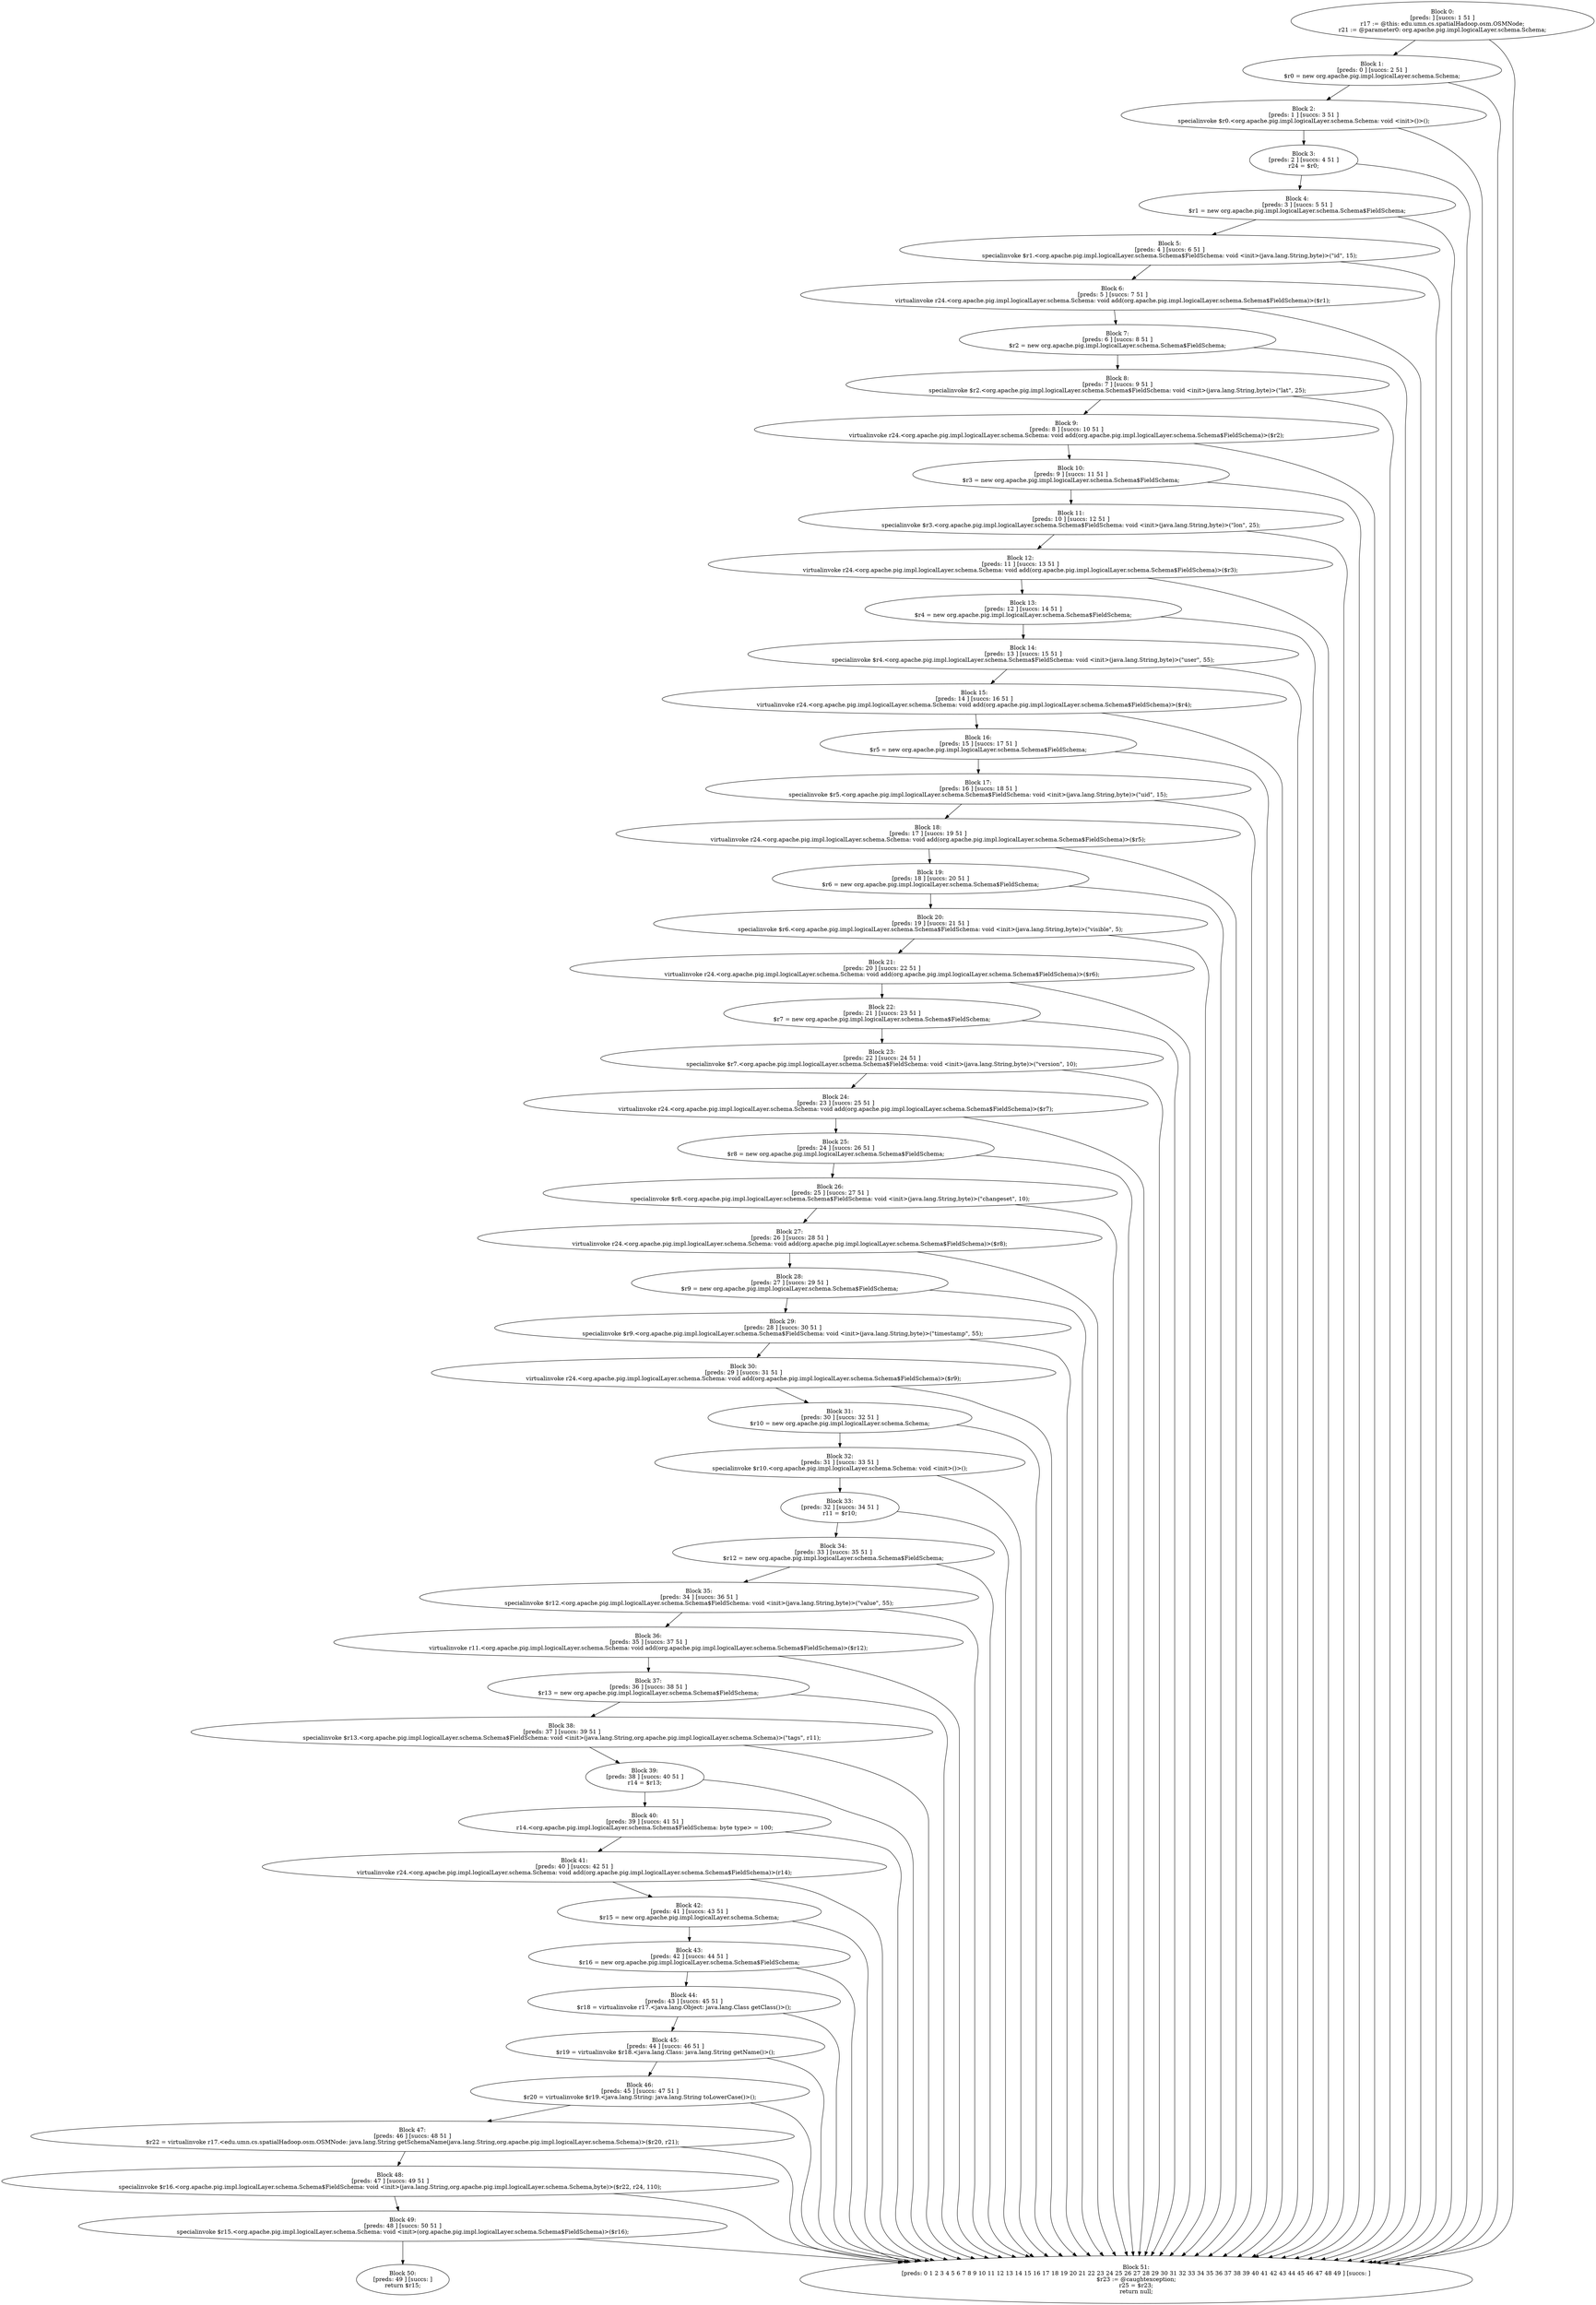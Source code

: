 digraph "unitGraph" {
    "Block 0:
[preds: ] [succs: 1 51 ]
r17 := @this: edu.umn.cs.spatialHadoop.osm.OSMNode;
r21 := @parameter0: org.apache.pig.impl.logicalLayer.schema.Schema;
"
    "Block 1:
[preds: 0 ] [succs: 2 51 ]
$r0 = new org.apache.pig.impl.logicalLayer.schema.Schema;
"
    "Block 2:
[preds: 1 ] [succs: 3 51 ]
specialinvoke $r0.<org.apache.pig.impl.logicalLayer.schema.Schema: void <init>()>();
"
    "Block 3:
[preds: 2 ] [succs: 4 51 ]
r24 = $r0;
"
    "Block 4:
[preds: 3 ] [succs: 5 51 ]
$r1 = new org.apache.pig.impl.logicalLayer.schema.Schema$FieldSchema;
"
    "Block 5:
[preds: 4 ] [succs: 6 51 ]
specialinvoke $r1.<org.apache.pig.impl.logicalLayer.schema.Schema$FieldSchema: void <init>(java.lang.String,byte)>(\"id\", 15);
"
    "Block 6:
[preds: 5 ] [succs: 7 51 ]
virtualinvoke r24.<org.apache.pig.impl.logicalLayer.schema.Schema: void add(org.apache.pig.impl.logicalLayer.schema.Schema$FieldSchema)>($r1);
"
    "Block 7:
[preds: 6 ] [succs: 8 51 ]
$r2 = new org.apache.pig.impl.logicalLayer.schema.Schema$FieldSchema;
"
    "Block 8:
[preds: 7 ] [succs: 9 51 ]
specialinvoke $r2.<org.apache.pig.impl.logicalLayer.schema.Schema$FieldSchema: void <init>(java.lang.String,byte)>(\"lat\", 25);
"
    "Block 9:
[preds: 8 ] [succs: 10 51 ]
virtualinvoke r24.<org.apache.pig.impl.logicalLayer.schema.Schema: void add(org.apache.pig.impl.logicalLayer.schema.Schema$FieldSchema)>($r2);
"
    "Block 10:
[preds: 9 ] [succs: 11 51 ]
$r3 = new org.apache.pig.impl.logicalLayer.schema.Schema$FieldSchema;
"
    "Block 11:
[preds: 10 ] [succs: 12 51 ]
specialinvoke $r3.<org.apache.pig.impl.logicalLayer.schema.Schema$FieldSchema: void <init>(java.lang.String,byte)>(\"lon\", 25);
"
    "Block 12:
[preds: 11 ] [succs: 13 51 ]
virtualinvoke r24.<org.apache.pig.impl.logicalLayer.schema.Schema: void add(org.apache.pig.impl.logicalLayer.schema.Schema$FieldSchema)>($r3);
"
    "Block 13:
[preds: 12 ] [succs: 14 51 ]
$r4 = new org.apache.pig.impl.logicalLayer.schema.Schema$FieldSchema;
"
    "Block 14:
[preds: 13 ] [succs: 15 51 ]
specialinvoke $r4.<org.apache.pig.impl.logicalLayer.schema.Schema$FieldSchema: void <init>(java.lang.String,byte)>(\"user\", 55);
"
    "Block 15:
[preds: 14 ] [succs: 16 51 ]
virtualinvoke r24.<org.apache.pig.impl.logicalLayer.schema.Schema: void add(org.apache.pig.impl.logicalLayer.schema.Schema$FieldSchema)>($r4);
"
    "Block 16:
[preds: 15 ] [succs: 17 51 ]
$r5 = new org.apache.pig.impl.logicalLayer.schema.Schema$FieldSchema;
"
    "Block 17:
[preds: 16 ] [succs: 18 51 ]
specialinvoke $r5.<org.apache.pig.impl.logicalLayer.schema.Schema$FieldSchema: void <init>(java.lang.String,byte)>(\"uid\", 15);
"
    "Block 18:
[preds: 17 ] [succs: 19 51 ]
virtualinvoke r24.<org.apache.pig.impl.logicalLayer.schema.Schema: void add(org.apache.pig.impl.logicalLayer.schema.Schema$FieldSchema)>($r5);
"
    "Block 19:
[preds: 18 ] [succs: 20 51 ]
$r6 = new org.apache.pig.impl.logicalLayer.schema.Schema$FieldSchema;
"
    "Block 20:
[preds: 19 ] [succs: 21 51 ]
specialinvoke $r6.<org.apache.pig.impl.logicalLayer.schema.Schema$FieldSchema: void <init>(java.lang.String,byte)>(\"visible\", 5);
"
    "Block 21:
[preds: 20 ] [succs: 22 51 ]
virtualinvoke r24.<org.apache.pig.impl.logicalLayer.schema.Schema: void add(org.apache.pig.impl.logicalLayer.schema.Schema$FieldSchema)>($r6);
"
    "Block 22:
[preds: 21 ] [succs: 23 51 ]
$r7 = new org.apache.pig.impl.logicalLayer.schema.Schema$FieldSchema;
"
    "Block 23:
[preds: 22 ] [succs: 24 51 ]
specialinvoke $r7.<org.apache.pig.impl.logicalLayer.schema.Schema$FieldSchema: void <init>(java.lang.String,byte)>(\"version\", 10);
"
    "Block 24:
[preds: 23 ] [succs: 25 51 ]
virtualinvoke r24.<org.apache.pig.impl.logicalLayer.schema.Schema: void add(org.apache.pig.impl.logicalLayer.schema.Schema$FieldSchema)>($r7);
"
    "Block 25:
[preds: 24 ] [succs: 26 51 ]
$r8 = new org.apache.pig.impl.logicalLayer.schema.Schema$FieldSchema;
"
    "Block 26:
[preds: 25 ] [succs: 27 51 ]
specialinvoke $r8.<org.apache.pig.impl.logicalLayer.schema.Schema$FieldSchema: void <init>(java.lang.String,byte)>(\"changeset\", 10);
"
    "Block 27:
[preds: 26 ] [succs: 28 51 ]
virtualinvoke r24.<org.apache.pig.impl.logicalLayer.schema.Schema: void add(org.apache.pig.impl.logicalLayer.schema.Schema$FieldSchema)>($r8);
"
    "Block 28:
[preds: 27 ] [succs: 29 51 ]
$r9 = new org.apache.pig.impl.logicalLayer.schema.Schema$FieldSchema;
"
    "Block 29:
[preds: 28 ] [succs: 30 51 ]
specialinvoke $r9.<org.apache.pig.impl.logicalLayer.schema.Schema$FieldSchema: void <init>(java.lang.String,byte)>(\"timestamp\", 55);
"
    "Block 30:
[preds: 29 ] [succs: 31 51 ]
virtualinvoke r24.<org.apache.pig.impl.logicalLayer.schema.Schema: void add(org.apache.pig.impl.logicalLayer.schema.Schema$FieldSchema)>($r9);
"
    "Block 31:
[preds: 30 ] [succs: 32 51 ]
$r10 = new org.apache.pig.impl.logicalLayer.schema.Schema;
"
    "Block 32:
[preds: 31 ] [succs: 33 51 ]
specialinvoke $r10.<org.apache.pig.impl.logicalLayer.schema.Schema: void <init>()>();
"
    "Block 33:
[preds: 32 ] [succs: 34 51 ]
r11 = $r10;
"
    "Block 34:
[preds: 33 ] [succs: 35 51 ]
$r12 = new org.apache.pig.impl.logicalLayer.schema.Schema$FieldSchema;
"
    "Block 35:
[preds: 34 ] [succs: 36 51 ]
specialinvoke $r12.<org.apache.pig.impl.logicalLayer.schema.Schema$FieldSchema: void <init>(java.lang.String,byte)>(\"value\", 55);
"
    "Block 36:
[preds: 35 ] [succs: 37 51 ]
virtualinvoke r11.<org.apache.pig.impl.logicalLayer.schema.Schema: void add(org.apache.pig.impl.logicalLayer.schema.Schema$FieldSchema)>($r12);
"
    "Block 37:
[preds: 36 ] [succs: 38 51 ]
$r13 = new org.apache.pig.impl.logicalLayer.schema.Schema$FieldSchema;
"
    "Block 38:
[preds: 37 ] [succs: 39 51 ]
specialinvoke $r13.<org.apache.pig.impl.logicalLayer.schema.Schema$FieldSchema: void <init>(java.lang.String,org.apache.pig.impl.logicalLayer.schema.Schema)>(\"tags\", r11);
"
    "Block 39:
[preds: 38 ] [succs: 40 51 ]
r14 = $r13;
"
    "Block 40:
[preds: 39 ] [succs: 41 51 ]
r14.<org.apache.pig.impl.logicalLayer.schema.Schema$FieldSchema: byte type> = 100;
"
    "Block 41:
[preds: 40 ] [succs: 42 51 ]
virtualinvoke r24.<org.apache.pig.impl.logicalLayer.schema.Schema: void add(org.apache.pig.impl.logicalLayer.schema.Schema$FieldSchema)>(r14);
"
    "Block 42:
[preds: 41 ] [succs: 43 51 ]
$r15 = new org.apache.pig.impl.logicalLayer.schema.Schema;
"
    "Block 43:
[preds: 42 ] [succs: 44 51 ]
$r16 = new org.apache.pig.impl.logicalLayer.schema.Schema$FieldSchema;
"
    "Block 44:
[preds: 43 ] [succs: 45 51 ]
$r18 = virtualinvoke r17.<java.lang.Object: java.lang.Class getClass()>();
"
    "Block 45:
[preds: 44 ] [succs: 46 51 ]
$r19 = virtualinvoke $r18.<java.lang.Class: java.lang.String getName()>();
"
    "Block 46:
[preds: 45 ] [succs: 47 51 ]
$r20 = virtualinvoke $r19.<java.lang.String: java.lang.String toLowerCase()>();
"
    "Block 47:
[preds: 46 ] [succs: 48 51 ]
$r22 = virtualinvoke r17.<edu.umn.cs.spatialHadoop.osm.OSMNode: java.lang.String getSchemaName(java.lang.String,org.apache.pig.impl.logicalLayer.schema.Schema)>($r20, r21);
"
    "Block 48:
[preds: 47 ] [succs: 49 51 ]
specialinvoke $r16.<org.apache.pig.impl.logicalLayer.schema.Schema$FieldSchema: void <init>(java.lang.String,org.apache.pig.impl.logicalLayer.schema.Schema,byte)>($r22, r24, 110);
"
    "Block 49:
[preds: 48 ] [succs: 50 51 ]
specialinvoke $r15.<org.apache.pig.impl.logicalLayer.schema.Schema: void <init>(org.apache.pig.impl.logicalLayer.schema.Schema$FieldSchema)>($r16);
"
    "Block 50:
[preds: 49 ] [succs: ]
return $r15;
"
    "Block 51:
[preds: 0 1 2 3 4 5 6 7 8 9 10 11 12 13 14 15 16 17 18 19 20 21 22 23 24 25 26 27 28 29 30 31 32 33 34 35 36 37 38 39 40 41 42 43 44 45 46 47 48 49 ] [succs: ]
$r23 := @caughtexception;
r25 = $r23;
return null;
"
    "Block 0:
[preds: ] [succs: 1 51 ]
r17 := @this: edu.umn.cs.spatialHadoop.osm.OSMNode;
r21 := @parameter0: org.apache.pig.impl.logicalLayer.schema.Schema;
"->"Block 1:
[preds: 0 ] [succs: 2 51 ]
$r0 = new org.apache.pig.impl.logicalLayer.schema.Schema;
";
    "Block 0:
[preds: ] [succs: 1 51 ]
r17 := @this: edu.umn.cs.spatialHadoop.osm.OSMNode;
r21 := @parameter0: org.apache.pig.impl.logicalLayer.schema.Schema;
"->"Block 51:
[preds: 0 1 2 3 4 5 6 7 8 9 10 11 12 13 14 15 16 17 18 19 20 21 22 23 24 25 26 27 28 29 30 31 32 33 34 35 36 37 38 39 40 41 42 43 44 45 46 47 48 49 ] [succs: ]
$r23 := @caughtexception;
r25 = $r23;
return null;
";
    "Block 1:
[preds: 0 ] [succs: 2 51 ]
$r0 = new org.apache.pig.impl.logicalLayer.schema.Schema;
"->"Block 2:
[preds: 1 ] [succs: 3 51 ]
specialinvoke $r0.<org.apache.pig.impl.logicalLayer.schema.Schema: void <init>()>();
";
    "Block 1:
[preds: 0 ] [succs: 2 51 ]
$r0 = new org.apache.pig.impl.logicalLayer.schema.Schema;
"->"Block 51:
[preds: 0 1 2 3 4 5 6 7 8 9 10 11 12 13 14 15 16 17 18 19 20 21 22 23 24 25 26 27 28 29 30 31 32 33 34 35 36 37 38 39 40 41 42 43 44 45 46 47 48 49 ] [succs: ]
$r23 := @caughtexception;
r25 = $r23;
return null;
";
    "Block 2:
[preds: 1 ] [succs: 3 51 ]
specialinvoke $r0.<org.apache.pig.impl.logicalLayer.schema.Schema: void <init>()>();
"->"Block 3:
[preds: 2 ] [succs: 4 51 ]
r24 = $r0;
";
    "Block 2:
[preds: 1 ] [succs: 3 51 ]
specialinvoke $r0.<org.apache.pig.impl.logicalLayer.schema.Schema: void <init>()>();
"->"Block 51:
[preds: 0 1 2 3 4 5 6 7 8 9 10 11 12 13 14 15 16 17 18 19 20 21 22 23 24 25 26 27 28 29 30 31 32 33 34 35 36 37 38 39 40 41 42 43 44 45 46 47 48 49 ] [succs: ]
$r23 := @caughtexception;
r25 = $r23;
return null;
";
    "Block 3:
[preds: 2 ] [succs: 4 51 ]
r24 = $r0;
"->"Block 4:
[preds: 3 ] [succs: 5 51 ]
$r1 = new org.apache.pig.impl.logicalLayer.schema.Schema$FieldSchema;
";
    "Block 3:
[preds: 2 ] [succs: 4 51 ]
r24 = $r0;
"->"Block 51:
[preds: 0 1 2 3 4 5 6 7 8 9 10 11 12 13 14 15 16 17 18 19 20 21 22 23 24 25 26 27 28 29 30 31 32 33 34 35 36 37 38 39 40 41 42 43 44 45 46 47 48 49 ] [succs: ]
$r23 := @caughtexception;
r25 = $r23;
return null;
";
    "Block 4:
[preds: 3 ] [succs: 5 51 ]
$r1 = new org.apache.pig.impl.logicalLayer.schema.Schema$FieldSchema;
"->"Block 5:
[preds: 4 ] [succs: 6 51 ]
specialinvoke $r1.<org.apache.pig.impl.logicalLayer.schema.Schema$FieldSchema: void <init>(java.lang.String,byte)>(\"id\", 15);
";
    "Block 4:
[preds: 3 ] [succs: 5 51 ]
$r1 = new org.apache.pig.impl.logicalLayer.schema.Schema$FieldSchema;
"->"Block 51:
[preds: 0 1 2 3 4 5 6 7 8 9 10 11 12 13 14 15 16 17 18 19 20 21 22 23 24 25 26 27 28 29 30 31 32 33 34 35 36 37 38 39 40 41 42 43 44 45 46 47 48 49 ] [succs: ]
$r23 := @caughtexception;
r25 = $r23;
return null;
";
    "Block 5:
[preds: 4 ] [succs: 6 51 ]
specialinvoke $r1.<org.apache.pig.impl.logicalLayer.schema.Schema$FieldSchema: void <init>(java.lang.String,byte)>(\"id\", 15);
"->"Block 6:
[preds: 5 ] [succs: 7 51 ]
virtualinvoke r24.<org.apache.pig.impl.logicalLayer.schema.Schema: void add(org.apache.pig.impl.logicalLayer.schema.Schema$FieldSchema)>($r1);
";
    "Block 5:
[preds: 4 ] [succs: 6 51 ]
specialinvoke $r1.<org.apache.pig.impl.logicalLayer.schema.Schema$FieldSchema: void <init>(java.lang.String,byte)>(\"id\", 15);
"->"Block 51:
[preds: 0 1 2 3 4 5 6 7 8 9 10 11 12 13 14 15 16 17 18 19 20 21 22 23 24 25 26 27 28 29 30 31 32 33 34 35 36 37 38 39 40 41 42 43 44 45 46 47 48 49 ] [succs: ]
$r23 := @caughtexception;
r25 = $r23;
return null;
";
    "Block 6:
[preds: 5 ] [succs: 7 51 ]
virtualinvoke r24.<org.apache.pig.impl.logicalLayer.schema.Schema: void add(org.apache.pig.impl.logicalLayer.schema.Schema$FieldSchema)>($r1);
"->"Block 7:
[preds: 6 ] [succs: 8 51 ]
$r2 = new org.apache.pig.impl.logicalLayer.schema.Schema$FieldSchema;
";
    "Block 6:
[preds: 5 ] [succs: 7 51 ]
virtualinvoke r24.<org.apache.pig.impl.logicalLayer.schema.Schema: void add(org.apache.pig.impl.logicalLayer.schema.Schema$FieldSchema)>($r1);
"->"Block 51:
[preds: 0 1 2 3 4 5 6 7 8 9 10 11 12 13 14 15 16 17 18 19 20 21 22 23 24 25 26 27 28 29 30 31 32 33 34 35 36 37 38 39 40 41 42 43 44 45 46 47 48 49 ] [succs: ]
$r23 := @caughtexception;
r25 = $r23;
return null;
";
    "Block 7:
[preds: 6 ] [succs: 8 51 ]
$r2 = new org.apache.pig.impl.logicalLayer.schema.Schema$FieldSchema;
"->"Block 8:
[preds: 7 ] [succs: 9 51 ]
specialinvoke $r2.<org.apache.pig.impl.logicalLayer.schema.Schema$FieldSchema: void <init>(java.lang.String,byte)>(\"lat\", 25);
";
    "Block 7:
[preds: 6 ] [succs: 8 51 ]
$r2 = new org.apache.pig.impl.logicalLayer.schema.Schema$FieldSchema;
"->"Block 51:
[preds: 0 1 2 3 4 5 6 7 8 9 10 11 12 13 14 15 16 17 18 19 20 21 22 23 24 25 26 27 28 29 30 31 32 33 34 35 36 37 38 39 40 41 42 43 44 45 46 47 48 49 ] [succs: ]
$r23 := @caughtexception;
r25 = $r23;
return null;
";
    "Block 8:
[preds: 7 ] [succs: 9 51 ]
specialinvoke $r2.<org.apache.pig.impl.logicalLayer.schema.Schema$FieldSchema: void <init>(java.lang.String,byte)>(\"lat\", 25);
"->"Block 9:
[preds: 8 ] [succs: 10 51 ]
virtualinvoke r24.<org.apache.pig.impl.logicalLayer.schema.Schema: void add(org.apache.pig.impl.logicalLayer.schema.Schema$FieldSchema)>($r2);
";
    "Block 8:
[preds: 7 ] [succs: 9 51 ]
specialinvoke $r2.<org.apache.pig.impl.logicalLayer.schema.Schema$FieldSchema: void <init>(java.lang.String,byte)>(\"lat\", 25);
"->"Block 51:
[preds: 0 1 2 3 4 5 6 7 8 9 10 11 12 13 14 15 16 17 18 19 20 21 22 23 24 25 26 27 28 29 30 31 32 33 34 35 36 37 38 39 40 41 42 43 44 45 46 47 48 49 ] [succs: ]
$r23 := @caughtexception;
r25 = $r23;
return null;
";
    "Block 9:
[preds: 8 ] [succs: 10 51 ]
virtualinvoke r24.<org.apache.pig.impl.logicalLayer.schema.Schema: void add(org.apache.pig.impl.logicalLayer.schema.Schema$FieldSchema)>($r2);
"->"Block 10:
[preds: 9 ] [succs: 11 51 ]
$r3 = new org.apache.pig.impl.logicalLayer.schema.Schema$FieldSchema;
";
    "Block 9:
[preds: 8 ] [succs: 10 51 ]
virtualinvoke r24.<org.apache.pig.impl.logicalLayer.schema.Schema: void add(org.apache.pig.impl.logicalLayer.schema.Schema$FieldSchema)>($r2);
"->"Block 51:
[preds: 0 1 2 3 4 5 6 7 8 9 10 11 12 13 14 15 16 17 18 19 20 21 22 23 24 25 26 27 28 29 30 31 32 33 34 35 36 37 38 39 40 41 42 43 44 45 46 47 48 49 ] [succs: ]
$r23 := @caughtexception;
r25 = $r23;
return null;
";
    "Block 10:
[preds: 9 ] [succs: 11 51 ]
$r3 = new org.apache.pig.impl.logicalLayer.schema.Schema$FieldSchema;
"->"Block 11:
[preds: 10 ] [succs: 12 51 ]
specialinvoke $r3.<org.apache.pig.impl.logicalLayer.schema.Schema$FieldSchema: void <init>(java.lang.String,byte)>(\"lon\", 25);
";
    "Block 10:
[preds: 9 ] [succs: 11 51 ]
$r3 = new org.apache.pig.impl.logicalLayer.schema.Schema$FieldSchema;
"->"Block 51:
[preds: 0 1 2 3 4 5 6 7 8 9 10 11 12 13 14 15 16 17 18 19 20 21 22 23 24 25 26 27 28 29 30 31 32 33 34 35 36 37 38 39 40 41 42 43 44 45 46 47 48 49 ] [succs: ]
$r23 := @caughtexception;
r25 = $r23;
return null;
";
    "Block 11:
[preds: 10 ] [succs: 12 51 ]
specialinvoke $r3.<org.apache.pig.impl.logicalLayer.schema.Schema$FieldSchema: void <init>(java.lang.String,byte)>(\"lon\", 25);
"->"Block 12:
[preds: 11 ] [succs: 13 51 ]
virtualinvoke r24.<org.apache.pig.impl.logicalLayer.schema.Schema: void add(org.apache.pig.impl.logicalLayer.schema.Schema$FieldSchema)>($r3);
";
    "Block 11:
[preds: 10 ] [succs: 12 51 ]
specialinvoke $r3.<org.apache.pig.impl.logicalLayer.schema.Schema$FieldSchema: void <init>(java.lang.String,byte)>(\"lon\", 25);
"->"Block 51:
[preds: 0 1 2 3 4 5 6 7 8 9 10 11 12 13 14 15 16 17 18 19 20 21 22 23 24 25 26 27 28 29 30 31 32 33 34 35 36 37 38 39 40 41 42 43 44 45 46 47 48 49 ] [succs: ]
$r23 := @caughtexception;
r25 = $r23;
return null;
";
    "Block 12:
[preds: 11 ] [succs: 13 51 ]
virtualinvoke r24.<org.apache.pig.impl.logicalLayer.schema.Schema: void add(org.apache.pig.impl.logicalLayer.schema.Schema$FieldSchema)>($r3);
"->"Block 13:
[preds: 12 ] [succs: 14 51 ]
$r4 = new org.apache.pig.impl.logicalLayer.schema.Schema$FieldSchema;
";
    "Block 12:
[preds: 11 ] [succs: 13 51 ]
virtualinvoke r24.<org.apache.pig.impl.logicalLayer.schema.Schema: void add(org.apache.pig.impl.logicalLayer.schema.Schema$FieldSchema)>($r3);
"->"Block 51:
[preds: 0 1 2 3 4 5 6 7 8 9 10 11 12 13 14 15 16 17 18 19 20 21 22 23 24 25 26 27 28 29 30 31 32 33 34 35 36 37 38 39 40 41 42 43 44 45 46 47 48 49 ] [succs: ]
$r23 := @caughtexception;
r25 = $r23;
return null;
";
    "Block 13:
[preds: 12 ] [succs: 14 51 ]
$r4 = new org.apache.pig.impl.logicalLayer.schema.Schema$FieldSchema;
"->"Block 14:
[preds: 13 ] [succs: 15 51 ]
specialinvoke $r4.<org.apache.pig.impl.logicalLayer.schema.Schema$FieldSchema: void <init>(java.lang.String,byte)>(\"user\", 55);
";
    "Block 13:
[preds: 12 ] [succs: 14 51 ]
$r4 = new org.apache.pig.impl.logicalLayer.schema.Schema$FieldSchema;
"->"Block 51:
[preds: 0 1 2 3 4 5 6 7 8 9 10 11 12 13 14 15 16 17 18 19 20 21 22 23 24 25 26 27 28 29 30 31 32 33 34 35 36 37 38 39 40 41 42 43 44 45 46 47 48 49 ] [succs: ]
$r23 := @caughtexception;
r25 = $r23;
return null;
";
    "Block 14:
[preds: 13 ] [succs: 15 51 ]
specialinvoke $r4.<org.apache.pig.impl.logicalLayer.schema.Schema$FieldSchema: void <init>(java.lang.String,byte)>(\"user\", 55);
"->"Block 15:
[preds: 14 ] [succs: 16 51 ]
virtualinvoke r24.<org.apache.pig.impl.logicalLayer.schema.Schema: void add(org.apache.pig.impl.logicalLayer.schema.Schema$FieldSchema)>($r4);
";
    "Block 14:
[preds: 13 ] [succs: 15 51 ]
specialinvoke $r4.<org.apache.pig.impl.logicalLayer.schema.Schema$FieldSchema: void <init>(java.lang.String,byte)>(\"user\", 55);
"->"Block 51:
[preds: 0 1 2 3 4 5 6 7 8 9 10 11 12 13 14 15 16 17 18 19 20 21 22 23 24 25 26 27 28 29 30 31 32 33 34 35 36 37 38 39 40 41 42 43 44 45 46 47 48 49 ] [succs: ]
$r23 := @caughtexception;
r25 = $r23;
return null;
";
    "Block 15:
[preds: 14 ] [succs: 16 51 ]
virtualinvoke r24.<org.apache.pig.impl.logicalLayer.schema.Schema: void add(org.apache.pig.impl.logicalLayer.schema.Schema$FieldSchema)>($r4);
"->"Block 16:
[preds: 15 ] [succs: 17 51 ]
$r5 = new org.apache.pig.impl.logicalLayer.schema.Schema$FieldSchema;
";
    "Block 15:
[preds: 14 ] [succs: 16 51 ]
virtualinvoke r24.<org.apache.pig.impl.logicalLayer.schema.Schema: void add(org.apache.pig.impl.logicalLayer.schema.Schema$FieldSchema)>($r4);
"->"Block 51:
[preds: 0 1 2 3 4 5 6 7 8 9 10 11 12 13 14 15 16 17 18 19 20 21 22 23 24 25 26 27 28 29 30 31 32 33 34 35 36 37 38 39 40 41 42 43 44 45 46 47 48 49 ] [succs: ]
$r23 := @caughtexception;
r25 = $r23;
return null;
";
    "Block 16:
[preds: 15 ] [succs: 17 51 ]
$r5 = new org.apache.pig.impl.logicalLayer.schema.Schema$FieldSchema;
"->"Block 17:
[preds: 16 ] [succs: 18 51 ]
specialinvoke $r5.<org.apache.pig.impl.logicalLayer.schema.Schema$FieldSchema: void <init>(java.lang.String,byte)>(\"uid\", 15);
";
    "Block 16:
[preds: 15 ] [succs: 17 51 ]
$r5 = new org.apache.pig.impl.logicalLayer.schema.Schema$FieldSchema;
"->"Block 51:
[preds: 0 1 2 3 4 5 6 7 8 9 10 11 12 13 14 15 16 17 18 19 20 21 22 23 24 25 26 27 28 29 30 31 32 33 34 35 36 37 38 39 40 41 42 43 44 45 46 47 48 49 ] [succs: ]
$r23 := @caughtexception;
r25 = $r23;
return null;
";
    "Block 17:
[preds: 16 ] [succs: 18 51 ]
specialinvoke $r5.<org.apache.pig.impl.logicalLayer.schema.Schema$FieldSchema: void <init>(java.lang.String,byte)>(\"uid\", 15);
"->"Block 18:
[preds: 17 ] [succs: 19 51 ]
virtualinvoke r24.<org.apache.pig.impl.logicalLayer.schema.Schema: void add(org.apache.pig.impl.logicalLayer.schema.Schema$FieldSchema)>($r5);
";
    "Block 17:
[preds: 16 ] [succs: 18 51 ]
specialinvoke $r5.<org.apache.pig.impl.logicalLayer.schema.Schema$FieldSchema: void <init>(java.lang.String,byte)>(\"uid\", 15);
"->"Block 51:
[preds: 0 1 2 3 4 5 6 7 8 9 10 11 12 13 14 15 16 17 18 19 20 21 22 23 24 25 26 27 28 29 30 31 32 33 34 35 36 37 38 39 40 41 42 43 44 45 46 47 48 49 ] [succs: ]
$r23 := @caughtexception;
r25 = $r23;
return null;
";
    "Block 18:
[preds: 17 ] [succs: 19 51 ]
virtualinvoke r24.<org.apache.pig.impl.logicalLayer.schema.Schema: void add(org.apache.pig.impl.logicalLayer.schema.Schema$FieldSchema)>($r5);
"->"Block 19:
[preds: 18 ] [succs: 20 51 ]
$r6 = new org.apache.pig.impl.logicalLayer.schema.Schema$FieldSchema;
";
    "Block 18:
[preds: 17 ] [succs: 19 51 ]
virtualinvoke r24.<org.apache.pig.impl.logicalLayer.schema.Schema: void add(org.apache.pig.impl.logicalLayer.schema.Schema$FieldSchema)>($r5);
"->"Block 51:
[preds: 0 1 2 3 4 5 6 7 8 9 10 11 12 13 14 15 16 17 18 19 20 21 22 23 24 25 26 27 28 29 30 31 32 33 34 35 36 37 38 39 40 41 42 43 44 45 46 47 48 49 ] [succs: ]
$r23 := @caughtexception;
r25 = $r23;
return null;
";
    "Block 19:
[preds: 18 ] [succs: 20 51 ]
$r6 = new org.apache.pig.impl.logicalLayer.schema.Schema$FieldSchema;
"->"Block 20:
[preds: 19 ] [succs: 21 51 ]
specialinvoke $r6.<org.apache.pig.impl.logicalLayer.schema.Schema$FieldSchema: void <init>(java.lang.String,byte)>(\"visible\", 5);
";
    "Block 19:
[preds: 18 ] [succs: 20 51 ]
$r6 = new org.apache.pig.impl.logicalLayer.schema.Schema$FieldSchema;
"->"Block 51:
[preds: 0 1 2 3 4 5 6 7 8 9 10 11 12 13 14 15 16 17 18 19 20 21 22 23 24 25 26 27 28 29 30 31 32 33 34 35 36 37 38 39 40 41 42 43 44 45 46 47 48 49 ] [succs: ]
$r23 := @caughtexception;
r25 = $r23;
return null;
";
    "Block 20:
[preds: 19 ] [succs: 21 51 ]
specialinvoke $r6.<org.apache.pig.impl.logicalLayer.schema.Schema$FieldSchema: void <init>(java.lang.String,byte)>(\"visible\", 5);
"->"Block 21:
[preds: 20 ] [succs: 22 51 ]
virtualinvoke r24.<org.apache.pig.impl.logicalLayer.schema.Schema: void add(org.apache.pig.impl.logicalLayer.schema.Schema$FieldSchema)>($r6);
";
    "Block 20:
[preds: 19 ] [succs: 21 51 ]
specialinvoke $r6.<org.apache.pig.impl.logicalLayer.schema.Schema$FieldSchema: void <init>(java.lang.String,byte)>(\"visible\", 5);
"->"Block 51:
[preds: 0 1 2 3 4 5 6 7 8 9 10 11 12 13 14 15 16 17 18 19 20 21 22 23 24 25 26 27 28 29 30 31 32 33 34 35 36 37 38 39 40 41 42 43 44 45 46 47 48 49 ] [succs: ]
$r23 := @caughtexception;
r25 = $r23;
return null;
";
    "Block 21:
[preds: 20 ] [succs: 22 51 ]
virtualinvoke r24.<org.apache.pig.impl.logicalLayer.schema.Schema: void add(org.apache.pig.impl.logicalLayer.schema.Schema$FieldSchema)>($r6);
"->"Block 22:
[preds: 21 ] [succs: 23 51 ]
$r7 = new org.apache.pig.impl.logicalLayer.schema.Schema$FieldSchema;
";
    "Block 21:
[preds: 20 ] [succs: 22 51 ]
virtualinvoke r24.<org.apache.pig.impl.logicalLayer.schema.Schema: void add(org.apache.pig.impl.logicalLayer.schema.Schema$FieldSchema)>($r6);
"->"Block 51:
[preds: 0 1 2 3 4 5 6 7 8 9 10 11 12 13 14 15 16 17 18 19 20 21 22 23 24 25 26 27 28 29 30 31 32 33 34 35 36 37 38 39 40 41 42 43 44 45 46 47 48 49 ] [succs: ]
$r23 := @caughtexception;
r25 = $r23;
return null;
";
    "Block 22:
[preds: 21 ] [succs: 23 51 ]
$r7 = new org.apache.pig.impl.logicalLayer.schema.Schema$FieldSchema;
"->"Block 23:
[preds: 22 ] [succs: 24 51 ]
specialinvoke $r7.<org.apache.pig.impl.logicalLayer.schema.Schema$FieldSchema: void <init>(java.lang.String,byte)>(\"version\", 10);
";
    "Block 22:
[preds: 21 ] [succs: 23 51 ]
$r7 = new org.apache.pig.impl.logicalLayer.schema.Schema$FieldSchema;
"->"Block 51:
[preds: 0 1 2 3 4 5 6 7 8 9 10 11 12 13 14 15 16 17 18 19 20 21 22 23 24 25 26 27 28 29 30 31 32 33 34 35 36 37 38 39 40 41 42 43 44 45 46 47 48 49 ] [succs: ]
$r23 := @caughtexception;
r25 = $r23;
return null;
";
    "Block 23:
[preds: 22 ] [succs: 24 51 ]
specialinvoke $r7.<org.apache.pig.impl.logicalLayer.schema.Schema$FieldSchema: void <init>(java.lang.String,byte)>(\"version\", 10);
"->"Block 24:
[preds: 23 ] [succs: 25 51 ]
virtualinvoke r24.<org.apache.pig.impl.logicalLayer.schema.Schema: void add(org.apache.pig.impl.logicalLayer.schema.Schema$FieldSchema)>($r7);
";
    "Block 23:
[preds: 22 ] [succs: 24 51 ]
specialinvoke $r7.<org.apache.pig.impl.logicalLayer.schema.Schema$FieldSchema: void <init>(java.lang.String,byte)>(\"version\", 10);
"->"Block 51:
[preds: 0 1 2 3 4 5 6 7 8 9 10 11 12 13 14 15 16 17 18 19 20 21 22 23 24 25 26 27 28 29 30 31 32 33 34 35 36 37 38 39 40 41 42 43 44 45 46 47 48 49 ] [succs: ]
$r23 := @caughtexception;
r25 = $r23;
return null;
";
    "Block 24:
[preds: 23 ] [succs: 25 51 ]
virtualinvoke r24.<org.apache.pig.impl.logicalLayer.schema.Schema: void add(org.apache.pig.impl.logicalLayer.schema.Schema$FieldSchema)>($r7);
"->"Block 25:
[preds: 24 ] [succs: 26 51 ]
$r8 = new org.apache.pig.impl.logicalLayer.schema.Schema$FieldSchema;
";
    "Block 24:
[preds: 23 ] [succs: 25 51 ]
virtualinvoke r24.<org.apache.pig.impl.logicalLayer.schema.Schema: void add(org.apache.pig.impl.logicalLayer.schema.Schema$FieldSchema)>($r7);
"->"Block 51:
[preds: 0 1 2 3 4 5 6 7 8 9 10 11 12 13 14 15 16 17 18 19 20 21 22 23 24 25 26 27 28 29 30 31 32 33 34 35 36 37 38 39 40 41 42 43 44 45 46 47 48 49 ] [succs: ]
$r23 := @caughtexception;
r25 = $r23;
return null;
";
    "Block 25:
[preds: 24 ] [succs: 26 51 ]
$r8 = new org.apache.pig.impl.logicalLayer.schema.Schema$FieldSchema;
"->"Block 26:
[preds: 25 ] [succs: 27 51 ]
specialinvoke $r8.<org.apache.pig.impl.logicalLayer.schema.Schema$FieldSchema: void <init>(java.lang.String,byte)>(\"changeset\", 10);
";
    "Block 25:
[preds: 24 ] [succs: 26 51 ]
$r8 = new org.apache.pig.impl.logicalLayer.schema.Schema$FieldSchema;
"->"Block 51:
[preds: 0 1 2 3 4 5 6 7 8 9 10 11 12 13 14 15 16 17 18 19 20 21 22 23 24 25 26 27 28 29 30 31 32 33 34 35 36 37 38 39 40 41 42 43 44 45 46 47 48 49 ] [succs: ]
$r23 := @caughtexception;
r25 = $r23;
return null;
";
    "Block 26:
[preds: 25 ] [succs: 27 51 ]
specialinvoke $r8.<org.apache.pig.impl.logicalLayer.schema.Schema$FieldSchema: void <init>(java.lang.String,byte)>(\"changeset\", 10);
"->"Block 27:
[preds: 26 ] [succs: 28 51 ]
virtualinvoke r24.<org.apache.pig.impl.logicalLayer.schema.Schema: void add(org.apache.pig.impl.logicalLayer.schema.Schema$FieldSchema)>($r8);
";
    "Block 26:
[preds: 25 ] [succs: 27 51 ]
specialinvoke $r8.<org.apache.pig.impl.logicalLayer.schema.Schema$FieldSchema: void <init>(java.lang.String,byte)>(\"changeset\", 10);
"->"Block 51:
[preds: 0 1 2 3 4 5 6 7 8 9 10 11 12 13 14 15 16 17 18 19 20 21 22 23 24 25 26 27 28 29 30 31 32 33 34 35 36 37 38 39 40 41 42 43 44 45 46 47 48 49 ] [succs: ]
$r23 := @caughtexception;
r25 = $r23;
return null;
";
    "Block 27:
[preds: 26 ] [succs: 28 51 ]
virtualinvoke r24.<org.apache.pig.impl.logicalLayer.schema.Schema: void add(org.apache.pig.impl.logicalLayer.schema.Schema$FieldSchema)>($r8);
"->"Block 28:
[preds: 27 ] [succs: 29 51 ]
$r9 = new org.apache.pig.impl.logicalLayer.schema.Schema$FieldSchema;
";
    "Block 27:
[preds: 26 ] [succs: 28 51 ]
virtualinvoke r24.<org.apache.pig.impl.logicalLayer.schema.Schema: void add(org.apache.pig.impl.logicalLayer.schema.Schema$FieldSchema)>($r8);
"->"Block 51:
[preds: 0 1 2 3 4 5 6 7 8 9 10 11 12 13 14 15 16 17 18 19 20 21 22 23 24 25 26 27 28 29 30 31 32 33 34 35 36 37 38 39 40 41 42 43 44 45 46 47 48 49 ] [succs: ]
$r23 := @caughtexception;
r25 = $r23;
return null;
";
    "Block 28:
[preds: 27 ] [succs: 29 51 ]
$r9 = new org.apache.pig.impl.logicalLayer.schema.Schema$FieldSchema;
"->"Block 29:
[preds: 28 ] [succs: 30 51 ]
specialinvoke $r9.<org.apache.pig.impl.logicalLayer.schema.Schema$FieldSchema: void <init>(java.lang.String,byte)>(\"timestamp\", 55);
";
    "Block 28:
[preds: 27 ] [succs: 29 51 ]
$r9 = new org.apache.pig.impl.logicalLayer.schema.Schema$FieldSchema;
"->"Block 51:
[preds: 0 1 2 3 4 5 6 7 8 9 10 11 12 13 14 15 16 17 18 19 20 21 22 23 24 25 26 27 28 29 30 31 32 33 34 35 36 37 38 39 40 41 42 43 44 45 46 47 48 49 ] [succs: ]
$r23 := @caughtexception;
r25 = $r23;
return null;
";
    "Block 29:
[preds: 28 ] [succs: 30 51 ]
specialinvoke $r9.<org.apache.pig.impl.logicalLayer.schema.Schema$FieldSchema: void <init>(java.lang.String,byte)>(\"timestamp\", 55);
"->"Block 30:
[preds: 29 ] [succs: 31 51 ]
virtualinvoke r24.<org.apache.pig.impl.logicalLayer.schema.Schema: void add(org.apache.pig.impl.logicalLayer.schema.Schema$FieldSchema)>($r9);
";
    "Block 29:
[preds: 28 ] [succs: 30 51 ]
specialinvoke $r9.<org.apache.pig.impl.logicalLayer.schema.Schema$FieldSchema: void <init>(java.lang.String,byte)>(\"timestamp\", 55);
"->"Block 51:
[preds: 0 1 2 3 4 5 6 7 8 9 10 11 12 13 14 15 16 17 18 19 20 21 22 23 24 25 26 27 28 29 30 31 32 33 34 35 36 37 38 39 40 41 42 43 44 45 46 47 48 49 ] [succs: ]
$r23 := @caughtexception;
r25 = $r23;
return null;
";
    "Block 30:
[preds: 29 ] [succs: 31 51 ]
virtualinvoke r24.<org.apache.pig.impl.logicalLayer.schema.Schema: void add(org.apache.pig.impl.logicalLayer.schema.Schema$FieldSchema)>($r9);
"->"Block 31:
[preds: 30 ] [succs: 32 51 ]
$r10 = new org.apache.pig.impl.logicalLayer.schema.Schema;
";
    "Block 30:
[preds: 29 ] [succs: 31 51 ]
virtualinvoke r24.<org.apache.pig.impl.logicalLayer.schema.Schema: void add(org.apache.pig.impl.logicalLayer.schema.Schema$FieldSchema)>($r9);
"->"Block 51:
[preds: 0 1 2 3 4 5 6 7 8 9 10 11 12 13 14 15 16 17 18 19 20 21 22 23 24 25 26 27 28 29 30 31 32 33 34 35 36 37 38 39 40 41 42 43 44 45 46 47 48 49 ] [succs: ]
$r23 := @caughtexception;
r25 = $r23;
return null;
";
    "Block 31:
[preds: 30 ] [succs: 32 51 ]
$r10 = new org.apache.pig.impl.logicalLayer.schema.Schema;
"->"Block 32:
[preds: 31 ] [succs: 33 51 ]
specialinvoke $r10.<org.apache.pig.impl.logicalLayer.schema.Schema: void <init>()>();
";
    "Block 31:
[preds: 30 ] [succs: 32 51 ]
$r10 = new org.apache.pig.impl.logicalLayer.schema.Schema;
"->"Block 51:
[preds: 0 1 2 3 4 5 6 7 8 9 10 11 12 13 14 15 16 17 18 19 20 21 22 23 24 25 26 27 28 29 30 31 32 33 34 35 36 37 38 39 40 41 42 43 44 45 46 47 48 49 ] [succs: ]
$r23 := @caughtexception;
r25 = $r23;
return null;
";
    "Block 32:
[preds: 31 ] [succs: 33 51 ]
specialinvoke $r10.<org.apache.pig.impl.logicalLayer.schema.Schema: void <init>()>();
"->"Block 33:
[preds: 32 ] [succs: 34 51 ]
r11 = $r10;
";
    "Block 32:
[preds: 31 ] [succs: 33 51 ]
specialinvoke $r10.<org.apache.pig.impl.logicalLayer.schema.Schema: void <init>()>();
"->"Block 51:
[preds: 0 1 2 3 4 5 6 7 8 9 10 11 12 13 14 15 16 17 18 19 20 21 22 23 24 25 26 27 28 29 30 31 32 33 34 35 36 37 38 39 40 41 42 43 44 45 46 47 48 49 ] [succs: ]
$r23 := @caughtexception;
r25 = $r23;
return null;
";
    "Block 33:
[preds: 32 ] [succs: 34 51 ]
r11 = $r10;
"->"Block 34:
[preds: 33 ] [succs: 35 51 ]
$r12 = new org.apache.pig.impl.logicalLayer.schema.Schema$FieldSchema;
";
    "Block 33:
[preds: 32 ] [succs: 34 51 ]
r11 = $r10;
"->"Block 51:
[preds: 0 1 2 3 4 5 6 7 8 9 10 11 12 13 14 15 16 17 18 19 20 21 22 23 24 25 26 27 28 29 30 31 32 33 34 35 36 37 38 39 40 41 42 43 44 45 46 47 48 49 ] [succs: ]
$r23 := @caughtexception;
r25 = $r23;
return null;
";
    "Block 34:
[preds: 33 ] [succs: 35 51 ]
$r12 = new org.apache.pig.impl.logicalLayer.schema.Schema$FieldSchema;
"->"Block 35:
[preds: 34 ] [succs: 36 51 ]
specialinvoke $r12.<org.apache.pig.impl.logicalLayer.schema.Schema$FieldSchema: void <init>(java.lang.String,byte)>(\"value\", 55);
";
    "Block 34:
[preds: 33 ] [succs: 35 51 ]
$r12 = new org.apache.pig.impl.logicalLayer.schema.Schema$FieldSchema;
"->"Block 51:
[preds: 0 1 2 3 4 5 6 7 8 9 10 11 12 13 14 15 16 17 18 19 20 21 22 23 24 25 26 27 28 29 30 31 32 33 34 35 36 37 38 39 40 41 42 43 44 45 46 47 48 49 ] [succs: ]
$r23 := @caughtexception;
r25 = $r23;
return null;
";
    "Block 35:
[preds: 34 ] [succs: 36 51 ]
specialinvoke $r12.<org.apache.pig.impl.logicalLayer.schema.Schema$FieldSchema: void <init>(java.lang.String,byte)>(\"value\", 55);
"->"Block 36:
[preds: 35 ] [succs: 37 51 ]
virtualinvoke r11.<org.apache.pig.impl.logicalLayer.schema.Schema: void add(org.apache.pig.impl.logicalLayer.schema.Schema$FieldSchema)>($r12);
";
    "Block 35:
[preds: 34 ] [succs: 36 51 ]
specialinvoke $r12.<org.apache.pig.impl.logicalLayer.schema.Schema$FieldSchema: void <init>(java.lang.String,byte)>(\"value\", 55);
"->"Block 51:
[preds: 0 1 2 3 4 5 6 7 8 9 10 11 12 13 14 15 16 17 18 19 20 21 22 23 24 25 26 27 28 29 30 31 32 33 34 35 36 37 38 39 40 41 42 43 44 45 46 47 48 49 ] [succs: ]
$r23 := @caughtexception;
r25 = $r23;
return null;
";
    "Block 36:
[preds: 35 ] [succs: 37 51 ]
virtualinvoke r11.<org.apache.pig.impl.logicalLayer.schema.Schema: void add(org.apache.pig.impl.logicalLayer.schema.Schema$FieldSchema)>($r12);
"->"Block 37:
[preds: 36 ] [succs: 38 51 ]
$r13 = new org.apache.pig.impl.logicalLayer.schema.Schema$FieldSchema;
";
    "Block 36:
[preds: 35 ] [succs: 37 51 ]
virtualinvoke r11.<org.apache.pig.impl.logicalLayer.schema.Schema: void add(org.apache.pig.impl.logicalLayer.schema.Schema$FieldSchema)>($r12);
"->"Block 51:
[preds: 0 1 2 3 4 5 6 7 8 9 10 11 12 13 14 15 16 17 18 19 20 21 22 23 24 25 26 27 28 29 30 31 32 33 34 35 36 37 38 39 40 41 42 43 44 45 46 47 48 49 ] [succs: ]
$r23 := @caughtexception;
r25 = $r23;
return null;
";
    "Block 37:
[preds: 36 ] [succs: 38 51 ]
$r13 = new org.apache.pig.impl.logicalLayer.schema.Schema$FieldSchema;
"->"Block 38:
[preds: 37 ] [succs: 39 51 ]
specialinvoke $r13.<org.apache.pig.impl.logicalLayer.schema.Schema$FieldSchema: void <init>(java.lang.String,org.apache.pig.impl.logicalLayer.schema.Schema)>(\"tags\", r11);
";
    "Block 37:
[preds: 36 ] [succs: 38 51 ]
$r13 = new org.apache.pig.impl.logicalLayer.schema.Schema$FieldSchema;
"->"Block 51:
[preds: 0 1 2 3 4 5 6 7 8 9 10 11 12 13 14 15 16 17 18 19 20 21 22 23 24 25 26 27 28 29 30 31 32 33 34 35 36 37 38 39 40 41 42 43 44 45 46 47 48 49 ] [succs: ]
$r23 := @caughtexception;
r25 = $r23;
return null;
";
    "Block 38:
[preds: 37 ] [succs: 39 51 ]
specialinvoke $r13.<org.apache.pig.impl.logicalLayer.schema.Schema$FieldSchema: void <init>(java.lang.String,org.apache.pig.impl.logicalLayer.schema.Schema)>(\"tags\", r11);
"->"Block 39:
[preds: 38 ] [succs: 40 51 ]
r14 = $r13;
";
    "Block 38:
[preds: 37 ] [succs: 39 51 ]
specialinvoke $r13.<org.apache.pig.impl.logicalLayer.schema.Schema$FieldSchema: void <init>(java.lang.String,org.apache.pig.impl.logicalLayer.schema.Schema)>(\"tags\", r11);
"->"Block 51:
[preds: 0 1 2 3 4 5 6 7 8 9 10 11 12 13 14 15 16 17 18 19 20 21 22 23 24 25 26 27 28 29 30 31 32 33 34 35 36 37 38 39 40 41 42 43 44 45 46 47 48 49 ] [succs: ]
$r23 := @caughtexception;
r25 = $r23;
return null;
";
    "Block 39:
[preds: 38 ] [succs: 40 51 ]
r14 = $r13;
"->"Block 40:
[preds: 39 ] [succs: 41 51 ]
r14.<org.apache.pig.impl.logicalLayer.schema.Schema$FieldSchema: byte type> = 100;
";
    "Block 39:
[preds: 38 ] [succs: 40 51 ]
r14 = $r13;
"->"Block 51:
[preds: 0 1 2 3 4 5 6 7 8 9 10 11 12 13 14 15 16 17 18 19 20 21 22 23 24 25 26 27 28 29 30 31 32 33 34 35 36 37 38 39 40 41 42 43 44 45 46 47 48 49 ] [succs: ]
$r23 := @caughtexception;
r25 = $r23;
return null;
";
    "Block 40:
[preds: 39 ] [succs: 41 51 ]
r14.<org.apache.pig.impl.logicalLayer.schema.Schema$FieldSchema: byte type> = 100;
"->"Block 41:
[preds: 40 ] [succs: 42 51 ]
virtualinvoke r24.<org.apache.pig.impl.logicalLayer.schema.Schema: void add(org.apache.pig.impl.logicalLayer.schema.Schema$FieldSchema)>(r14);
";
    "Block 40:
[preds: 39 ] [succs: 41 51 ]
r14.<org.apache.pig.impl.logicalLayer.schema.Schema$FieldSchema: byte type> = 100;
"->"Block 51:
[preds: 0 1 2 3 4 5 6 7 8 9 10 11 12 13 14 15 16 17 18 19 20 21 22 23 24 25 26 27 28 29 30 31 32 33 34 35 36 37 38 39 40 41 42 43 44 45 46 47 48 49 ] [succs: ]
$r23 := @caughtexception;
r25 = $r23;
return null;
";
    "Block 41:
[preds: 40 ] [succs: 42 51 ]
virtualinvoke r24.<org.apache.pig.impl.logicalLayer.schema.Schema: void add(org.apache.pig.impl.logicalLayer.schema.Schema$FieldSchema)>(r14);
"->"Block 42:
[preds: 41 ] [succs: 43 51 ]
$r15 = new org.apache.pig.impl.logicalLayer.schema.Schema;
";
    "Block 41:
[preds: 40 ] [succs: 42 51 ]
virtualinvoke r24.<org.apache.pig.impl.logicalLayer.schema.Schema: void add(org.apache.pig.impl.logicalLayer.schema.Schema$FieldSchema)>(r14);
"->"Block 51:
[preds: 0 1 2 3 4 5 6 7 8 9 10 11 12 13 14 15 16 17 18 19 20 21 22 23 24 25 26 27 28 29 30 31 32 33 34 35 36 37 38 39 40 41 42 43 44 45 46 47 48 49 ] [succs: ]
$r23 := @caughtexception;
r25 = $r23;
return null;
";
    "Block 42:
[preds: 41 ] [succs: 43 51 ]
$r15 = new org.apache.pig.impl.logicalLayer.schema.Schema;
"->"Block 43:
[preds: 42 ] [succs: 44 51 ]
$r16 = new org.apache.pig.impl.logicalLayer.schema.Schema$FieldSchema;
";
    "Block 42:
[preds: 41 ] [succs: 43 51 ]
$r15 = new org.apache.pig.impl.logicalLayer.schema.Schema;
"->"Block 51:
[preds: 0 1 2 3 4 5 6 7 8 9 10 11 12 13 14 15 16 17 18 19 20 21 22 23 24 25 26 27 28 29 30 31 32 33 34 35 36 37 38 39 40 41 42 43 44 45 46 47 48 49 ] [succs: ]
$r23 := @caughtexception;
r25 = $r23;
return null;
";
    "Block 43:
[preds: 42 ] [succs: 44 51 ]
$r16 = new org.apache.pig.impl.logicalLayer.schema.Schema$FieldSchema;
"->"Block 44:
[preds: 43 ] [succs: 45 51 ]
$r18 = virtualinvoke r17.<java.lang.Object: java.lang.Class getClass()>();
";
    "Block 43:
[preds: 42 ] [succs: 44 51 ]
$r16 = new org.apache.pig.impl.logicalLayer.schema.Schema$FieldSchema;
"->"Block 51:
[preds: 0 1 2 3 4 5 6 7 8 9 10 11 12 13 14 15 16 17 18 19 20 21 22 23 24 25 26 27 28 29 30 31 32 33 34 35 36 37 38 39 40 41 42 43 44 45 46 47 48 49 ] [succs: ]
$r23 := @caughtexception;
r25 = $r23;
return null;
";
    "Block 44:
[preds: 43 ] [succs: 45 51 ]
$r18 = virtualinvoke r17.<java.lang.Object: java.lang.Class getClass()>();
"->"Block 45:
[preds: 44 ] [succs: 46 51 ]
$r19 = virtualinvoke $r18.<java.lang.Class: java.lang.String getName()>();
";
    "Block 44:
[preds: 43 ] [succs: 45 51 ]
$r18 = virtualinvoke r17.<java.lang.Object: java.lang.Class getClass()>();
"->"Block 51:
[preds: 0 1 2 3 4 5 6 7 8 9 10 11 12 13 14 15 16 17 18 19 20 21 22 23 24 25 26 27 28 29 30 31 32 33 34 35 36 37 38 39 40 41 42 43 44 45 46 47 48 49 ] [succs: ]
$r23 := @caughtexception;
r25 = $r23;
return null;
";
    "Block 45:
[preds: 44 ] [succs: 46 51 ]
$r19 = virtualinvoke $r18.<java.lang.Class: java.lang.String getName()>();
"->"Block 46:
[preds: 45 ] [succs: 47 51 ]
$r20 = virtualinvoke $r19.<java.lang.String: java.lang.String toLowerCase()>();
";
    "Block 45:
[preds: 44 ] [succs: 46 51 ]
$r19 = virtualinvoke $r18.<java.lang.Class: java.lang.String getName()>();
"->"Block 51:
[preds: 0 1 2 3 4 5 6 7 8 9 10 11 12 13 14 15 16 17 18 19 20 21 22 23 24 25 26 27 28 29 30 31 32 33 34 35 36 37 38 39 40 41 42 43 44 45 46 47 48 49 ] [succs: ]
$r23 := @caughtexception;
r25 = $r23;
return null;
";
    "Block 46:
[preds: 45 ] [succs: 47 51 ]
$r20 = virtualinvoke $r19.<java.lang.String: java.lang.String toLowerCase()>();
"->"Block 47:
[preds: 46 ] [succs: 48 51 ]
$r22 = virtualinvoke r17.<edu.umn.cs.spatialHadoop.osm.OSMNode: java.lang.String getSchemaName(java.lang.String,org.apache.pig.impl.logicalLayer.schema.Schema)>($r20, r21);
";
    "Block 46:
[preds: 45 ] [succs: 47 51 ]
$r20 = virtualinvoke $r19.<java.lang.String: java.lang.String toLowerCase()>();
"->"Block 51:
[preds: 0 1 2 3 4 5 6 7 8 9 10 11 12 13 14 15 16 17 18 19 20 21 22 23 24 25 26 27 28 29 30 31 32 33 34 35 36 37 38 39 40 41 42 43 44 45 46 47 48 49 ] [succs: ]
$r23 := @caughtexception;
r25 = $r23;
return null;
";
    "Block 47:
[preds: 46 ] [succs: 48 51 ]
$r22 = virtualinvoke r17.<edu.umn.cs.spatialHadoop.osm.OSMNode: java.lang.String getSchemaName(java.lang.String,org.apache.pig.impl.logicalLayer.schema.Schema)>($r20, r21);
"->"Block 48:
[preds: 47 ] [succs: 49 51 ]
specialinvoke $r16.<org.apache.pig.impl.logicalLayer.schema.Schema$FieldSchema: void <init>(java.lang.String,org.apache.pig.impl.logicalLayer.schema.Schema,byte)>($r22, r24, 110);
";
    "Block 47:
[preds: 46 ] [succs: 48 51 ]
$r22 = virtualinvoke r17.<edu.umn.cs.spatialHadoop.osm.OSMNode: java.lang.String getSchemaName(java.lang.String,org.apache.pig.impl.logicalLayer.schema.Schema)>($r20, r21);
"->"Block 51:
[preds: 0 1 2 3 4 5 6 7 8 9 10 11 12 13 14 15 16 17 18 19 20 21 22 23 24 25 26 27 28 29 30 31 32 33 34 35 36 37 38 39 40 41 42 43 44 45 46 47 48 49 ] [succs: ]
$r23 := @caughtexception;
r25 = $r23;
return null;
";
    "Block 48:
[preds: 47 ] [succs: 49 51 ]
specialinvoke $r16.<org.apache.pig.impl.logicalLayer.schema.Schema$FieldSchema: void <init>(java.lang.String,org.apache.pig.impl.logicalLayer.schema.Schema,byte)>($r22, r24, 110);
"->"Block 49:
[preds: 48 ] [succs: 50 51 ]
specialinvoke $r15.<org.apache.pig.impl.logicalLayer.schema.Schema: void <init>(org.apache.pig.impl.logicalLayer.schema.Schema$FieldSchema)>($r16);
";
    "Block 48:
[preds: 47 ] [succs: 49 51 ]
specialinvoke $r16.<org.apache.pig.impl.logicalLayer.schema.Schema$FieldSchema: void <init>(java.lang.String,org.apache.pig.impl.logicalLayer.schema.Schema,byte)>($r22, r24, 110);
"->"Block 51:
[preds: 0 1 2 3 4 5 6 7 8 9 10 11 12 13 14 15 16 17 18 19 20 21 22 23 24 25 26 27 28 29 30 31 32 33 34 35 36 37 38 39 40 41 42 43 44 45 46 47 48 49 ] [succs: ]
$r23 := @caughtexception;
r25 = $r23;
return null;
";
    "Block 49:
[preds: 48 ] [succs: 50 51 ]
specialinvoke $r15.<org.apache.pig.impl.logicalLayer.schema.Schema: void <init>(org.apache.pig.impl.logicalLayer.schema.Schema$FieldSchema)>($r16);
"->"Block 50:
[preds: 49 ] [succs: ]
return $r15;
";
    "Block 49:
[preds: 48 ] [succs: 50 51 ]
specialinvoke $r15.<org.apache.pig.impl.logicalLayer.schema.Schema: void <init>(org.apache.pig.impl.logicalLayer.schema.Schema$FieldSchema)>($r16);
"->"Block 51:
[preds: 0 1 2 3 4 5 6 7 8 9 10 11 12 13 14 15 16 17 18 19 20 21 22 23 24 25 26 27 28 29 30 31 32 33 34 35 36 37 38 39 40 41 42 43 44 45 46 47 48 49 ] [succs: ]
$r23 := @caughtexception;
r25 = $r23;
return null;
";
}
